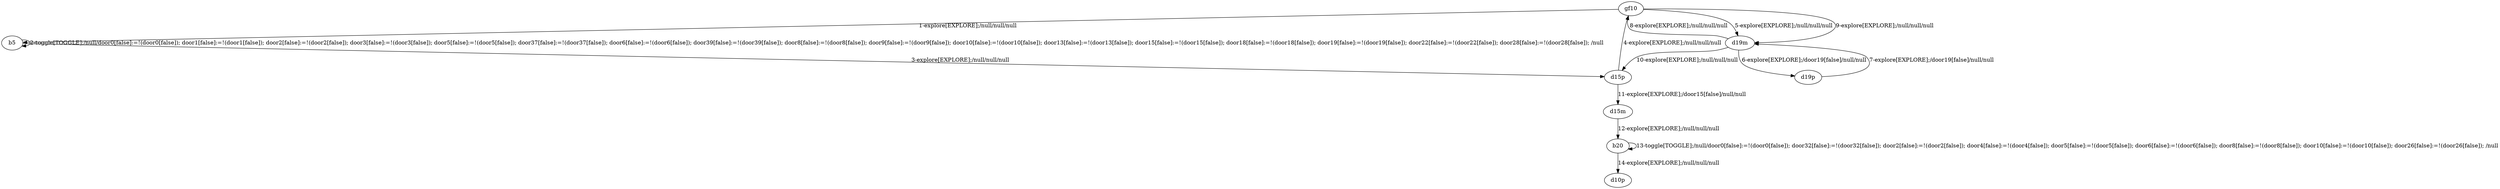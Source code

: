 # Total number of goals covered by this test: 3
# d15m --> b20
# b20 --> b20
# b20 --> d10p

digraph g {
"gf10" -> "b5" [label = "1-explore[EXPLORE];/null/null/null"];
"b5" -> "b5" [label = "2-toggle[TOGGLE];/null/door0[false]:=!(door0[false]); door1[false]:=!(door1[false]); door2[false]:=!(door2[false]); door3[false]:=!(door3[false]); door5[false]:=!(door5[false]); door37[false]:=!(door37[false]); door6[false]:=!(door6[false]); door39[false]:=!(door39[false]); door8[false]:=!(door8[false]); door9[false]:=!(door9[false]); door10[false]:=!(door10[false]); door13[false]:=!(door13[false]); door15[false]:=!(door15[false]); door18[false]:=!(door18[false]); door19[false]:=!(door19[false]); door22[false]:=!(door22[false]); door28[false]:=!(door28[false]); /null"];
"b5" -> "d15p" [label = "3-explore[EXPLORE];/null/null/null"];
"d15p" -> "gf10" [label = "4-explore[EXPLORE];/null/null/null"];
"gf10" -> "d19m" [label = "5-explore[EXPLORE];/null/null/null"];
"d19m" -> "d19p" [label = "6-explore[EXPLORE];/door19[false]/null/null"];
"d19p" -> "d19m" [label = "7-explore[EXPLORE];/door19[false]/null/null"];
"d19m" -> "gf10" [label = "8-explore[EXPLORE];/null/null/null"];
"gf10" -> "d19m" [label = "9-explore[EXPLORE];/null/null/null"];
"d19m" -> "d15p" [label = "10-explore[EXPLORE];/null/null/null"];
"d15p" -> "d15m" [label = "11-explore[EXPLORE];/door15[false]/null/null"];
"d15m" -> "b20" [label = "12-explore[EXPLORE];/null/null/null"];
"b20" -> "b20" [label = "13-toggle[TOGGLE];/null/door0[false]:=!(door0[false]); door32[false]:=!(door32[false]); door2[false]:=!(door2[false]); door4[false]:=!(door4[false]); door5[false]:=!(door5[false]); door6[false]:=!(door6[false]); door8[false]:=!(door8[false]); door10[false]:=!(door10[false]); door26[false]:=!(door26[false]); /null"];
"b20" -> "d10p" [label = "14-explore[EXPLORE];/null/null/null"];
}